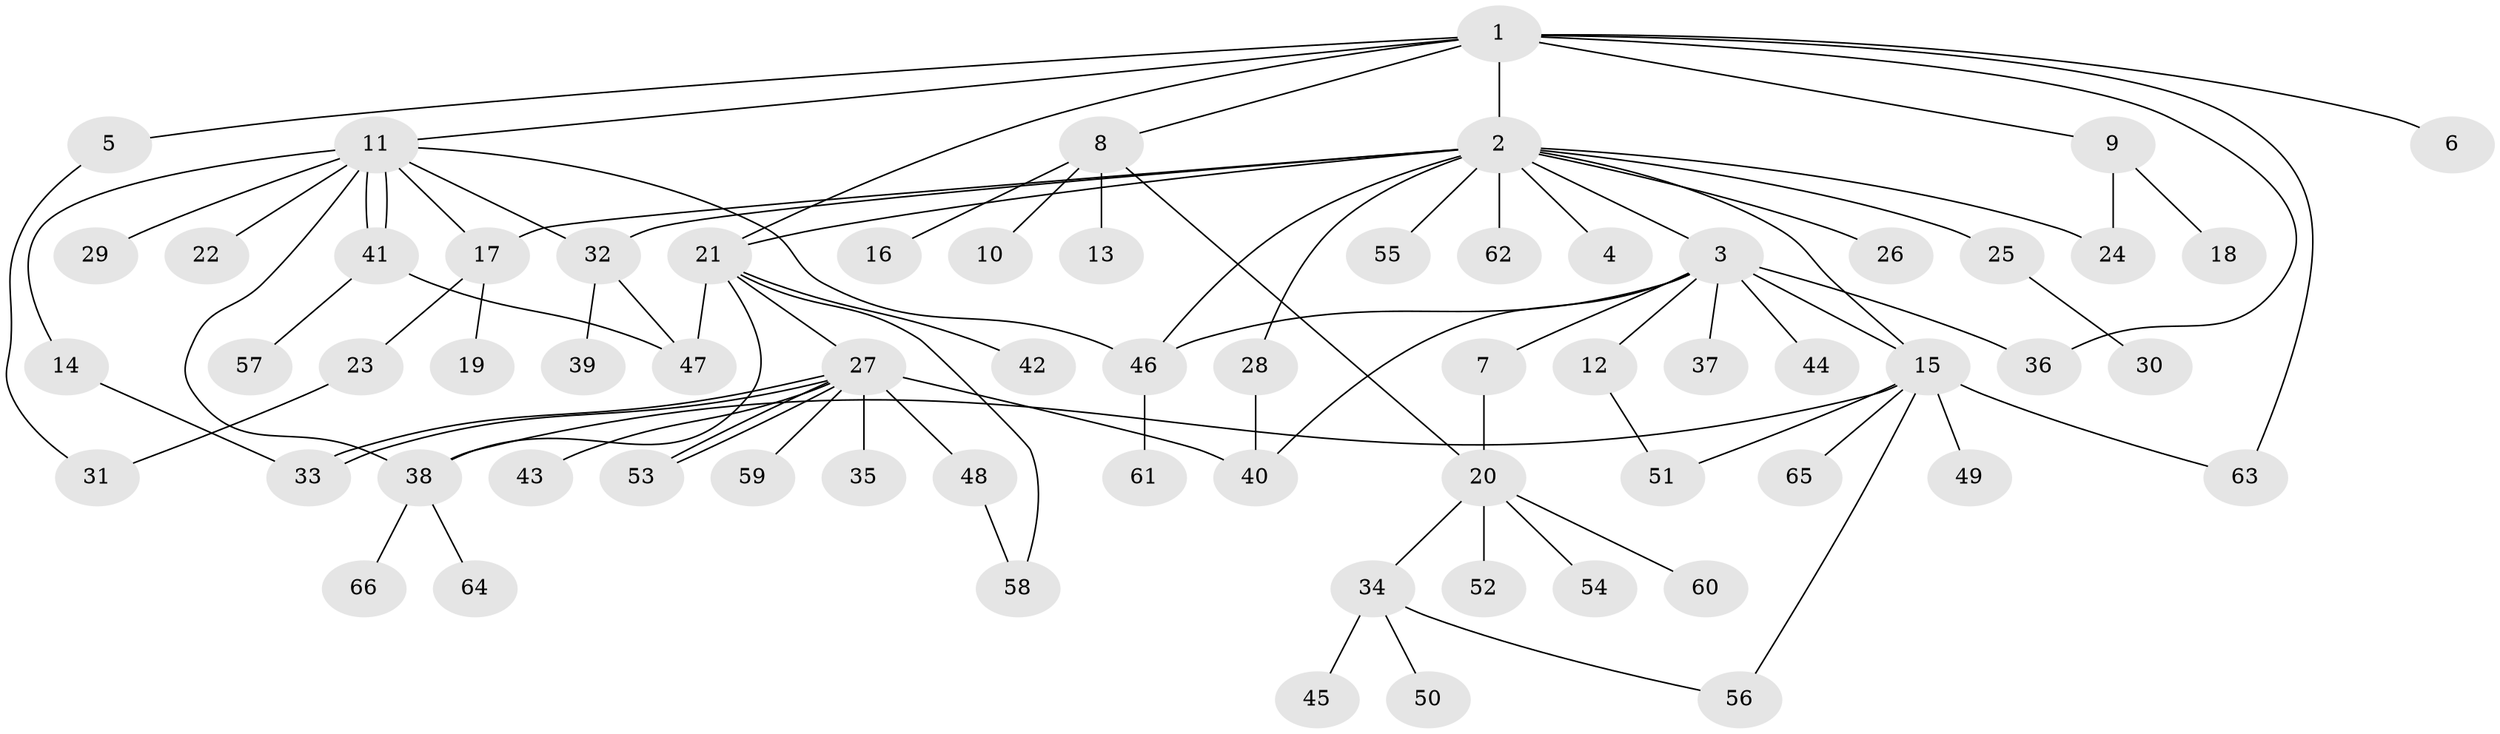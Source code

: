 // coarse degree distribution, {9: 0.04081632653061224, 13: 0.04081632653061224, 1: 0.5306122448979592, 2: 0.1836734693877551, 4: 0.08163265306122448, 12: 0.02040816326530612, 5: 0.02040816326530612, 8: 0.02040816326530612, 3: 0.061224489795918366}
// Generated by graph-tools (version 1.1) at 2025/23/03/03/25 07:23:54]
// undirected, 66 vertices, 89 edges
graph export_dot {
graph [start="1"]
  node [color=gray90,style=filled];
  1;
  2;
  3;
  4;
  5;
  6;
  7;
  8;
  9;
  10;
  11;
  12;
  13;
  14;
  15;
  16;
  17;
  18;
  19;
  20;
  21;
  22;
  23;
  24;
  25;
  26;
  27;
  28;
  29;
  30;
  31;
  32;
  33;
  34;
  35;
  36;
  37;
  38;
  39;
  40;
  41;
  42;
  43;
  44;
  45;
  46;
  47;
  48;
  49;
  50;
  51;
  52;
  53;
  54;
  55;
  56;
  57;
  58;
  59;
  60;
  61;
  62;
  63;
  64;
  65;
  66;
  1 -- 2;
  1 -- 5;
  1 -- 6;
  1 -- 8;
  1 -- 9;
  1 -- 11;
  1 -- 21;
  1 -- 36;
  1 -- 63;
  2 -- 3;
  2 -- 4;
  2 -- 15;
  2 -- 17;
  2 -- 21;
  2 -- 24;
  2 -- 25;
  2 -- 26;
  2 -- 28;
  2 -- 32;
  2 -- 46;
  2 -- 55;
  2 -- 62;
  3 -- 7;
  3 -- 12;
  3 -- 15;
  3 -- 36;
  3 -- 37;
  3 -- 40;
  3 -- 44;
  3 -- 46;
  5 -- 31;
  7 -- 20;
  8 -- 10;
  8 -- 13;
  8 -- 16;
  8 -- 20;
  9 -- 18;
  9 -- 24;
  11 -- 14;
  11 -- 17;
  11 -- 22;
  11 -- 29;
  11 -- 32;
  11 -- 38;
  11 -- 41;
  11 -- 41;
  11 -- 46;
  12 -- 51;
  14 -- 33;
  15 -- 38;
  15 -- 49;
  15 -- 51;
  15 -- 56;
  15 -- 63;
  15 -- 65;
  17 -- 19;
  17 -- 23;
  20 -- 34;
  20 -- 52;
  20 -- 54;
  20 -- 60;
  21 -- 27;
  21 -- 38;
  21 -- 42;
  21 -- 47;
  21 -- 58;
  23 -- 31;
  25 -- 30;
  27 -- 33;
  27 -- 33;
  27 -- 35;
  27 -- 40;
  27 -- 43;
  27 -- 48;
  27 -- 53;
  27 -- 53;
  27 -- 59;
  28 -- 40;
  32 -- 39;
  32 -- 47;
  34 -- 45;
  34 -- 50;
  34 -- 56;
  38 -- 64;
  38 -- 66;
  41 -- 47;
  41 -- 57;
  46 -- 61;
  48 -- 58;
}
